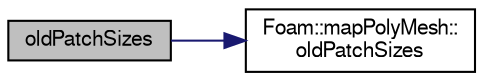 digraph "oldPatchSizes"
{
  bgcolor="transparent";
  edge [fontname="FreeSans",fontsize="10",labelfontname="FreeSans",labelfontsize="10"];
  node [fontname="FreeSans",fontsize="10",shape=record];
  rankdir="LR";
  Node267 [label="oldPatchSizes",height=0.2,width=0.4,color="black", fillcolor="grey75", style="filled", fontcolor="black"];
  Node267 -> Node268 [color="midnightblue",fontsize="10",style="solid",fontname="FreeSans"];
  Node268 [label="Foam::mapPolyMesh::\loldPatchSizes",height=0.2,width=0.4,color="black",URL="$a27386.html#aed5d8790c8611bccade59a509a845de3",tooltip="Return list of the old patch sizes. "];
}
